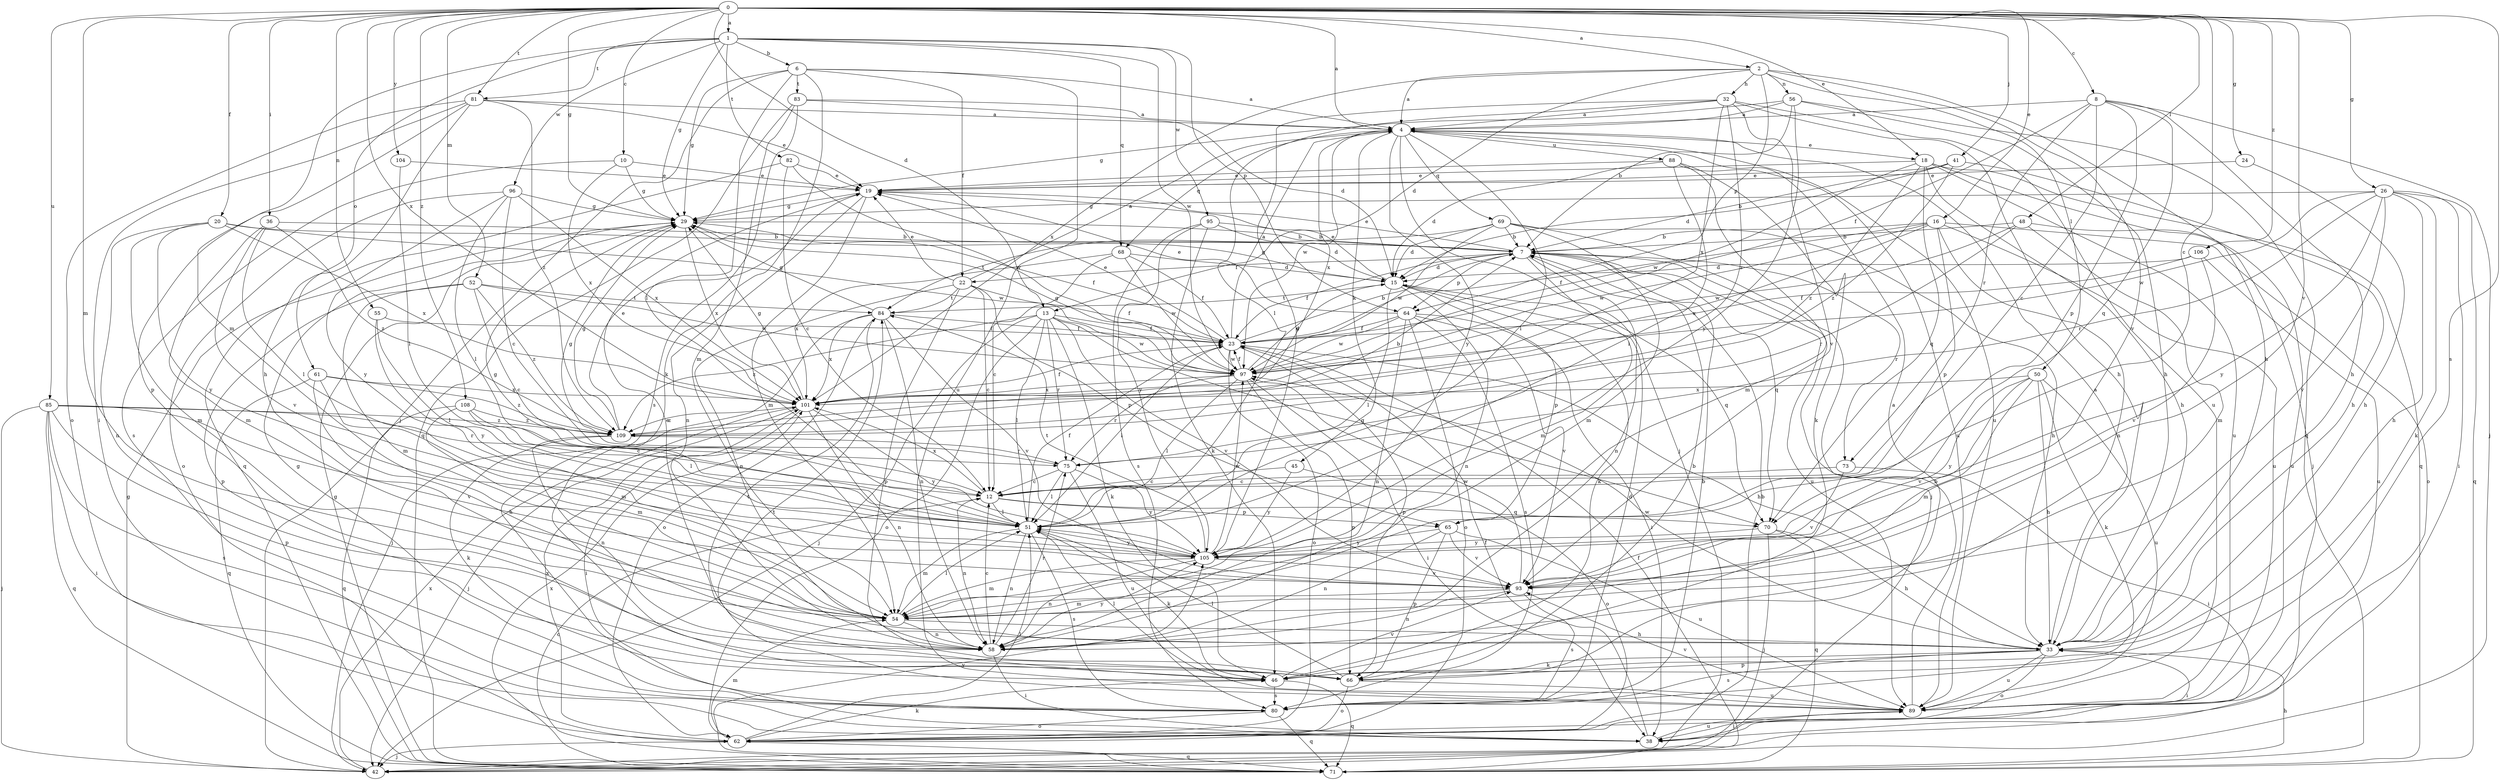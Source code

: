 strict digraph  {
0;
1;
2;
4;
6;
7;
8;
10;
12;
13;
15;
16;
18;
19;
20;
22;
23;
24;
26;
29;
32;
33;
36;
38;
41;
42;
45;
46;
48;
50;
51;
52;
54;
55;
56;
58;
61;
62;
64;
65;
66;
68;
69;
70;
71;
73;
75;
80;
81;
82;
83;
84;
85;
88;
89;
93;
95;
96;
97;
101;
104;
105;
106;
108;
109;
0 -> 1  [label=a];
0 -> 2  [label=a];
0 -> 4  [label=a];
0 -> 8  [label=c];
0 -> 10  [label=c];
0 -> 12  [label=c];
0 -> 13  [label=d];
0 -> 16  [label=e];
0 -> 18  [label=e];
0 -> 20  [label=f];
0 -> 24  [label=g];
0 -> 26  [label=g];
0 -> 29  [label=g];
0 -> 36  [label=i];
0 -> 41  [label=j];
0 -> 48  [label=l];
0 -> 52  [label=m];
0 -> 54  [label=m];
0 -> 55  [label=n];
0 -> 80  [label=s];
0 -> 81  [label=t];
0 -> 85  [label=u];
0 -> 93  [label=v];
0 -> 101  [label=x];
0 -> 104  [label=y];
0 -> 106  [label=z];
0 -> 108  [label=z];
1 -> 6  [label=b];
1 -> 29  [label=g];
1 -> 54  [label=m];
1 -> 61  [label=o];
1 -> 64  [label=p];
1 -> 68  [label=q];
1 -> 81  [label=t];
1 -> 82  [label=t];
1 -> 95  [label=w];
1 -> 96  [label=w];
1 -> 97  [label=w];
2 -> 4  [label=a];
2 -> 13  [label=d];
2 -> 32  [label=h];
2 -> 33  [label=h];
2 -> 50  [label=l];
2 -> 56  [label=n];
2 -> 64  [label=p];
2 -> 93  [label=v];
2 -> 101  [label=x];
4 -> 18  [label=e];
4 -> 42  [label=j];
4 -> 45  [label=k];
4 -> 51  [label=l];
4 -> 68  [label=q];
4 -> 69  [label=q];
4 -> 88  [label=u];
4 -> 89  [label=u];
4 -> 97  [label=w];
4 -> 101  [label=x];
4 -> 105  [label=y];
6 -> 4  [label=a];
6 -> 22  [label=f];
6 -> 29  [label=g];
6 -> 42  [label=j];
6 -> 46  [label=k];
6 -> 51  [label=l];
6 -> 83  [label=t];
6 -> 89  [label=u];
7 -> 15  [label=d];
7 -> 19  [label=e];
7 -> 22  [label=f];
7 -> 23  [label=f];
7 -> 54  [label=m];
7 -> 58  [label=n];
7 -> 64  [label=p];
7 -> 70  [label=q];
7 -> 73  [label=r];
7 -> 89  [label=u];
8 -> 4  [label=a];
8 -> 12  [label=c];
8 -> 23  [label=f];
8 -> 33  [label=h];
8 -> 42  [label=j];
8 -> 65  [label=p];
8 -> 70  [label=q];
8 -> 73  [label=r];
10 -> 19  [label=e];
10 -> 29  [label=g];
10 -> 80  [label=s];
10 -> 101  [label=x];
12 -> 51  [label=l];
12 -> 58  [label=n];
12 -> 65  [label=p];
12 -> 70  [label=q];
12 -> 101  [label=x];
13 -> 23  [label=f];
13 -> 42  [label=j];
13 -> 46  [label=k];
13 -> 51  [label=l];
13 -> 62  [label=o];
13 -> 70  [label=q];
13 -> 75  [label=r];
13 -> 93  [label=v];
13 -> 97  [label=w];
13 -> 109  [label=z];
15 -> 19  [label=e];
15 -> 29  [label=g];
15 -> 46  [label=k];
15 -> 51  [label=l];
15 -> 58  [label=n];
15 -> 65  [label=p];
15 -> 70  [label=q];
15 -> 84  [label=t];
16 -> 7  [label=b];
16 -> 23  [label=f];
16 -> 58  [label=n];
16 -> 62  [label=o];
16 -> 65  [label=p];
16 -> 89  [label=u];
16 -> 97  [label=w];
16 -> 101  [label=x];
18 -> 19  [label=e];
18 -> 33  [label=h];
18 -> 42  [label=j];
18 -> 70  [label=q];
18 -> 71  [label=q];
18 -> 89  [label=u];
18 -> 97  [label=w];
18 -> 109  [label=z];
19 -> 29  [label=g];
19 -> 54  [label=m];
19 -> 58  [label=n];
20 -> 7  [label=b];
20 -> 54  [label=m];
20 -> 58  [label=n];
20 -> 97  [label=w];
20 -> 101  [label=x];
20 -> 105  [label=y];
22 -> 4  [label=a];
22 -> 12  [label=c];
22 -> 19  [label=e];
22 -> 23  [label=f];
22 -> 58  [label=n];
22 -> 65  [label=p];
22 -> 66  [label=p];
22 -> 84  [label=t];
23 -> 4  [label=a];
23 -> 7  [label=b];
23 -> 19  [label=e];
23 -> 33  [label=h];
23 -> 51  [label=l];
23 -> 62  [label=o];
23 -> 66  [label=p];
23 -> 97  [label=w];
24 -> 19  [label=e];
24 -> 33  [label=h];
26 -> 29  [label=g];
26 -> 33  [label=h];
26 -> 38  [label=i];
26 -> 46  [label=k];
26 -> 71  [label=q];
26 -> 75  [label=r];
26 -> 93  [label=v];
26 -> 97  [label=w];
26 -> 105  [label=y];
29 -> 7  [label=b];
29 -> 23  [label=f];
29 -> 101  [label=x];
32 -> 4  [label=a];
32 -> 33  [label=h];
32 -> 51  [label=l];
32 -> 89  [label=u];
32 -> 93  [label=v];
32 -> 101  [label=x];
32 -> 105  [label=y];
32 -> 109  [label=z];
33 -> 4  [label=a];
33 -> 38  [label=i];
33 -> 46  [label=k];
33 -> 62  [label=o];
33 -> 66  [label=p];
33 -> 80  [label=s];
33 -> 89  [label=u];
33 -> 97  [label=w];
36 -> 7  [label=b];
36 -> 51  [label=l];
36 -> 54  [label=m];
36 -> 93  [label=v];
36 -> 109  [label=z];
38 -> 23  [label=f];
38 -> 89  [label=u];
41 -> 7  [label=b];
41 -> 15  [label=d];
41 -> 19  [label=e];
41 -> 33  [label=h];
41 -> 109  [label=z];
42 -> 29  [label=g];
42 -> 101  [label=x];
45 -> 12  [label=c];
45 -> 62  [label=o];
45 -> 105  [label=y];
46 -> 51  [label=l];
46 -> 71  [label=q];
46 -> 80  [label=s];
46 -> 84  [label=t];
46 -> 93  [label=v];
48 -> 7  [label=b];
48 -> 54  [label=m];
48 -> 75  [label=r];
48 -> 89  [label=u];
48 -> 97  [label=w];
50 -> 33  [label=h];
50 -> 46  [label=k];
50 -> 54  [label=m];
50 -> 89  [label=u];
50 -> 93  [label=v];
50 -> 101  [label=x];
50 -> 105  [label=y];
51 -> 23  [label=f];
51 -> 29  [label=g];
51 -> 46  [label=k];
51 -> 54  [label=m];
51 -> 58  [label=n];
51 -> 80  [label=s];
51 -> 105  [label=y];
52 -> 12  [label=c];
52 -> 54  [label=m];
52 -> 66  [label=p];
52 -> 84  [label=t];
52 -> 97  [label=w];
52 -> 109  [label=z];
54 -> 33  [label=h];
54 -> 51  [label=l];
54 -> 58  [label=n];
55 -> 23  [label=f];
55 -> 51  [label=l];
55 -> 105  [label=y];
56 -> 4  [label=a];
56 -> 7  [label=b];
56 -> 29  [label=g];
56 -> 33  [label=h];
56 -> 71  [label=q];
56 -> 105  [label=y];
58 -> 12  [label=c];
58 -> 19  [label=e];
58 -> 38  [label=i];
58 -> 75  [label=r];
58 -> 105  [label=y];
61 -> 33  [label=h];
61 -> 54  [label=m];
61 -> 71  [label=q];
61 -> 101  [label=x];
61 -> 109  [label=z];
62 -> 7  [label=b];
62 -> 42  [label=j];
62 -> 46  [label=k];
62 -> 51  [label=l];
62 -> 54  [label=m];
62 -> 71  [label=q];
62 -> 101  [label=x];
64 -> 19  [label=e];
64 -> 23  [label=f];
64 -> 38  [label=i];
64 -> 58  [label=n];
64 -> 62  [label=o];
64 -> 80  [label=s];
64 -> 93  [label=v];
64 -> 97  [label=w];
65 -> 58  [label=n];
65 -> 66  [label=p];
65 -> 89  [label=u];
65 -> 93  [label=v];
65 -> 105  [label=y];
66 -> 4  [label=a];
66 -> 7  [label=b];
66 -> 51  [label=l];
66 -> 62  [label=o];
66 -> 89  [label=u];
68 -> 12  [label=c];
68 -> 15  [label=d];
68 -> 23  [label=f];
68 -> 97  [label=w];
68 -> 101  [label=x];
69 -> 7  [label=b];
69 -> 15  [label=d];
69 -> 33  [label=h];
69 -> 42  [label=j];
69 -> 54  [label=m];
69 -> 84  [label=t];
69 -> 97  [label=w];
70 -> 33  [label=h];
70 -> 42  [label=j];
70 -> 71  [label=q];
70 -> 105  [label=y];
71 -> 12  [label=c];
71 -> 23  [label=f];
71 -> 29  [label=g];
71 -> 33  [label=h];
71 -> 101  [label=x];
71 -> 105  [label=y];
73 -> 12  [label=c];
73 -> 38  [label=i];
73 -> 93  [label=v];
75 -> 12  [label=c];
75 -> 29  [label=g];
75 -> 51  [label=l];
75 -> 89  [label=u];
75 -> 105  [label=y];
80 -> 7  [label=b];
80 -> 15  [label=d];
80 -> 29  [label=g];
80 -> 62  [label=o];
80 -> 71  [label=q];
81 -> 4  [label=a];
81 -> 19  [label=e];
81 -> 33  [label=h];
81 -> 38  [label=i];
81 -> 62  [label=o];
81 -> 66  [label=p];
81 -> 109  [label=z];
82 -> 12  [label=c];
82 -> 19  [label=e];
82 -> 71  [label=q];
82 -> 97  [label=w];
83 -> 4  [label=a];
83 -> 15  [label=d];
83 -> 54  [label=m];
83 -> 71  [label=q];
83 -> 80  [label=s];
84 -> 23  [label=f];
84 -> 29  [label=g];
84 -> 42  [label=j];
84 -> 58  [label=n];
84 -> 62  [label=o];
84 -> 93  [label=v];
84 -> 101  [label=x];
85 -> 38  [label=i];
85 -> 42  [label=j];
85 -> 66  [label=p];
85 -> 71  [label=q];
85 -> 75  [label=r];
85 -> 80  [label=s];
85 -> 93  [label=v];
85 -> 109  [label=z];
88 -> 15  [label=d];
88 -> 19  [label=e];
88 -> 46  [label=k];
88 -> 51  [label=l];
88 -> 54  [label=m];
88 -> 89  [label=u];
89 -> 7  [label=b];
89 -> 38  [label=i];
89 -> 84  [label=t];
89 -> 93  [label=v];
93 -> 54  [label=m];
93 -> 58  [label=n];
93 -> 80  [label=s];
93 -> 97  [label=w];
95 -> 7  [label=b];
95 -> 15  [label=d];
95 -> 46  [label=k];
95 -> 80  [label=s];
95 -> 105  [label=y];
96 -> 12  [label=c];
96 -> 29  [label=g];
96 -> 51  [label=l];
96 -> 62  [label=o];
96 -> 101  [label=x];
96 -> 105  [label=y];
97 -> 15  [label=d];
97 -> 23  [label=f];
97 -> 29  [label=g];
97 -> 38  [label=i];
97 -> 51  [label=l];
97 -> 66  [label=p];
97 -> 75  [label=r];
97 -> 101  [label=x];
101 -> 23  [label=f];
101 -> 29  [label=g];
101 -> 38  [label=i];
101 -> 42  [label=j];
101 -> 58  [label=n];
101 -> 105  [label=y];
101 -> 109  [label=z];
104 -> 19  [label=e];
104 -> 51  [label=l];
105 -> 51  [label=l];
105 -> 54  [label=m];
105 -> 58  [label=n];
105 -> 84  [label=t];
105 -> 93  [label=v];
105 -> 97  [label=w];
106 -> 15  [label=d];
106 -> 23  [label=f];
106 -> 89  [label=u];
106 -> 93  [label=v];
108 -> 12  [label=c];
108 -> 51  [label=l];
108 -> 54  [label=m];
108 -> 71  [label=q];
108 -> 109  [label=z];
109 -> 7  [label=b];
109 -> 19  [label=e];
109 -> 29  [label=g];
109 -> 46  [label=k];
109 -> 58  [label=n];
109 -> 75  [label=r];
}
